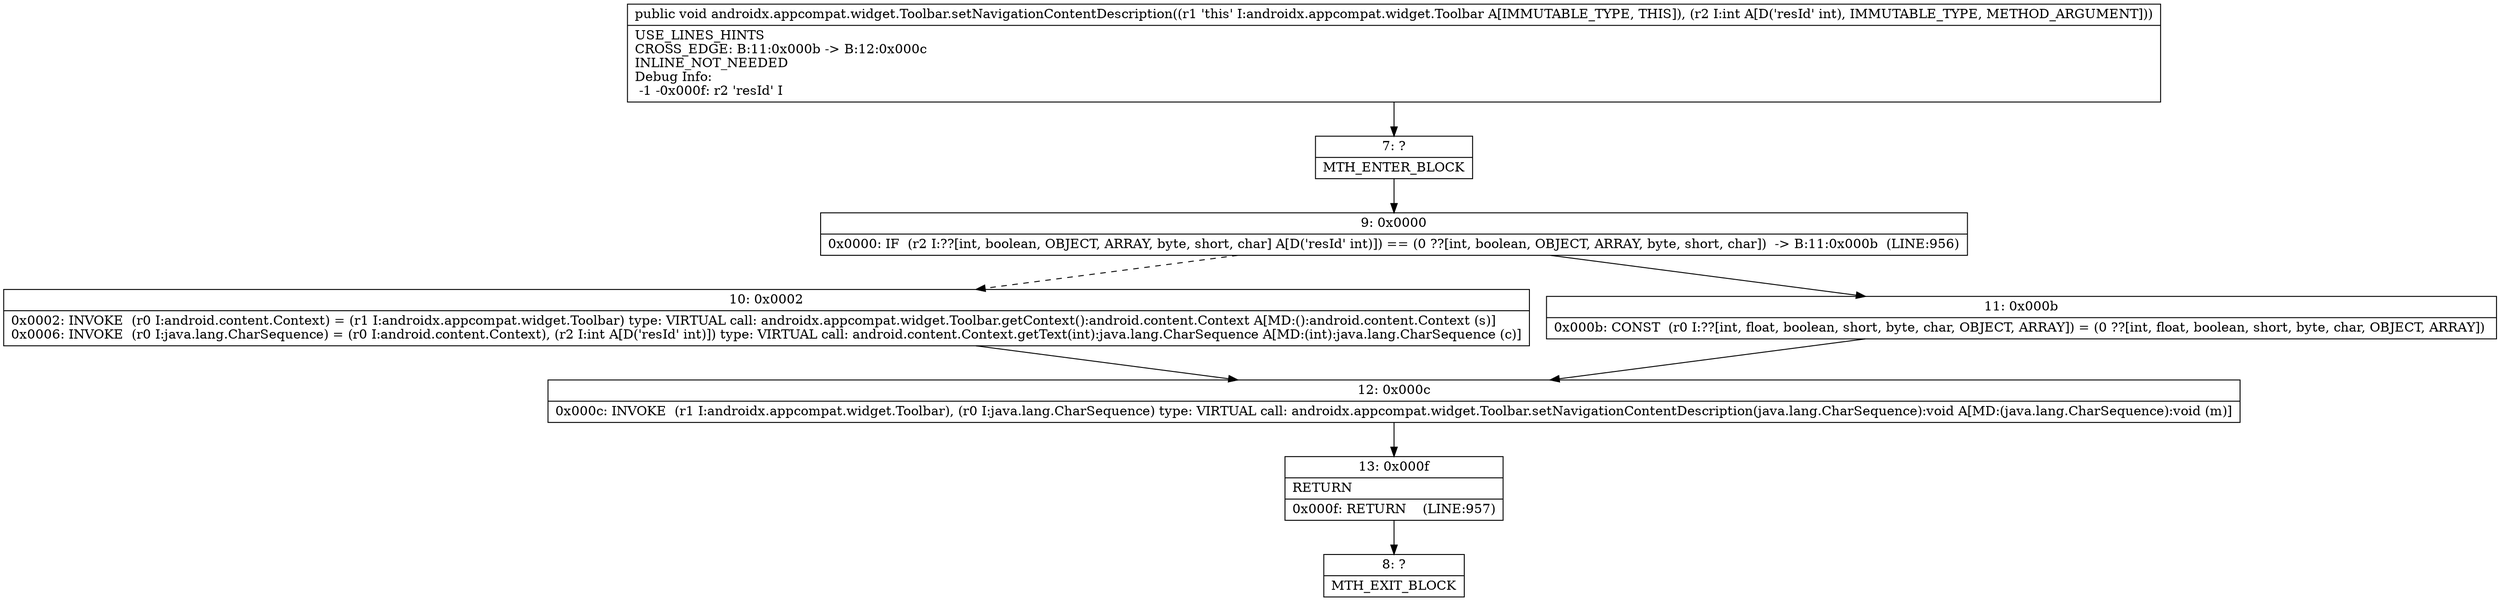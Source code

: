 digraph "CFG forandroidx.appcompat.widget.Toolbar.setNavigationContentDescription(I)V" {
Node_7 [shape=record,label="{7\:\ ?|MTH_ENTER_BLOCK\l}"];
Node_9 [shape=record,label="{9\:\ 0x0000|0x0000: IF  (r2 I:??[int, boolean, OBJECT, ARRAY, byte, short, char] A[D('resId' int)]) == (0 ??[int, boolean, OBJECT, ARRAY, byte, short, char])  \-\> B:11:0x000b  (LINE:956)\l}"];
Node_10 [shape=record,label="{10\:\ 0x0002|0x0002: INVOKE  (r0 I:android.content.Context) = (r1 I:androidx.appcompat.widget.Toolbar) type: VIRTUAL call: androidx.appcompat.widget.Toolbar.getContext():android.content.Context A[MD:():android.content.Context (s)]\l0x0006: INVOKE  (r0 I:java.lang.CharSequence) = (r0 I:android.content.Context), (r2 I:int A[D('resId' int)]) type: VIRTUAL call: android.content.Context.getText(int):java.lang.CharSequence A[MD:(int):java.lang.CharSequence (c)]\l}"];
Node_12 [shape=record,label="{12\:\ 0x000c|0x000c: INVOKE  (r1 I:androidx.appcompat.widget.Toolbar), (r0 I:java.lang.CharSequence) type: VIRTUAL call: androidx.appcompat.widget.Toolbar.setNavigationContentDescription(java.lang.CharSequence):void A[MD:(java.lang.CharSequence):void (m)]\l}"];
Node_13 [shape=record,label="{13\:\ 0x000f|RETURN\l|0x000f: RETURN    (LINE:957)\l}"];
Node_8 [shape=record,label="{8\:\ ?|MTH_EXIT_BLOCK\l}"];
Node_11 [shape=record,label="{11\:\ 0x000b|0x000b: CONST  (r0 I:??[int, float, boolean, short, byte, char, OBJECT, ARRAY]) = (0 ??[int, float, boolean, short, byte, char, OBJECT, ARRAY]) \l}"];
MethodNode[shape=record,label="{public void androidx.appcompat.widget.Toolbar.setNavigationContentDescription((r1 'this' I:androidx.appcompat.widget.Toolbar A[IMMUTABLE_TYPE, THIS]), (r2 I:int A[D('resId' int), IMMUTABLE_TYPE, METHOD_ARGUMENT]))  | USE_LINES_HINTS\lCROSS_EDGE: B:11:0x000b \-\> B:12:0x000c\lINLINE_NOT_NEEDED\lDebug Info:\l  \-1 \-0x000f: r2 'resId' I\l}"];
MethodNode -> Node_7;Node_7 -> Node_9;
Node_9 -> Node_10[style=dashed];
Node_9 -> Node_11;
Node_10 -> Node_12;
Node_12 -> Node_13;
Node_13 -> Node_8;
Node_11 -> Node_12;
}

